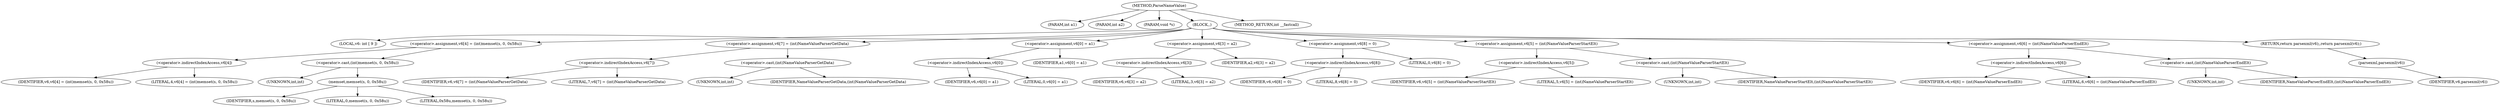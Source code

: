 digraph ParseNameValue {  
"1000102" [label = "(METHOD,ParseNameValue)" ]
"1000103" [label = "(PARAM,int a1)" ]
"1000104" [label = "(PARAM,int a2)" ]
"1000105" [label = "(PARAM,void *s)" ]
"1000106" [label = "(BLOCK,,)" ]
"1000107" [label = "(LOCAL,v6: int [ 9 ])" ]
"1000108" [label = "(<operator>.assignment,v6[4] = (int)memset(s, 0, 0x58u))" ]
"1000109" [label = "(<operator>.indirectIndexAccess,v6[4])" ]
"1000110" [label = "(IDENTIFIER,v6,v6[4] = (int)memset(s, 0, 0x58u))" ]
"1000111" [label = "(LITERAL,4,v6[4] = (int)memset(s, 0, 0x58u))" ]
"1000112" [label = "(<operator>.cast,(int)memset(s, 0, 0x58u))" ]
"1000113" [label = "(UNKNOWN,int,int)" ]
"1000114" [label = "(memset,memset(s, 0, 0x58u))" ]
"1000115" [label = "(IDENTIFIER,s,memset(s, 0, 0x58u))" ]
"1000116" [label = "(LITERAL,0,memset(s, 0, 0x58u))" ]
"1000117" [label = "(LITERAL,0x58u,memset(s, 0, 0x58u))" ]
"1000118" [label = "(<operator>.assignment,v6[7] = (int)NameValueParserGetData)" ]
"1000119" [label = "(<operator>.indirectIndexAccess,v6[7])" ]
"1000120" [label = "(IDENTIFIER,v6,v6[7] = (int)NameValueParserGetData)" ]
"1000121" [label = "(LITERAL,7,v6[7] = (int)NameValueParserGetData)" ]
"1000122" [label = "(<operator>.cast,(int)NameValueParserGetData)" ]
"1000123" [label = "(UNKNOWN,int,int)" ]
"1000124" [label = "(IDENTIFIER,NameValueParserGetData,(int)NameValueParserGetData)" ]
"1000125" [label = "(<operator>.assignment,v6[0] = a1)" ]
"1000126" [label = "(<operator>.indirectIndexAccess,v6[0])" ]
"1000127" [label = "(IDENTIFIER,v6,v6[0] = a1)" ]
"1000128" [label = "(LITERAL,0,v6[0] = a1)" ]
"1000129" [label = "(IDENTIFIER,a1,v6[0] = a1)" ]
"1000130" [label = "(<operator>.assignment,v6[3] = a2)" ]
"1000131" [label = "(<operator>.indirectIndexAccess,v6[3])" ]
"1000132" [label = "(IDENTIFIER,v6,v6[3] = a2)" ]
"1000133" [label = "(LITERAL,3,v6[3] = a2)" ]
"1000134" [label = "(IDENTIFIER,a2,v6[3] = a2)" ]
"1000135" [label = "(<operator>.assignment,v6[8] = 0)" ]
"1000136" [label = "(<operator>.indirectIndexAccess,v6[8])" ]
"1000137" [label = "(IDENTIFIER,v6,v6[8] = 0)" ]
"1000138" [label = "(LITERAL,8,v6[8] = 0)" ]
"1000139" [label = "(LITERAL,0,v6[8] = 0)" ]
"1000140" [label = "(<operator>.assignment,v6[5] = (int)NameValueParserStartElt)" ]
"1000141" [label = "(<operator>.indirectIndexAccess,v6[5])" ]
"1000142" [label = "(IDENTIFIER,v6,v6[5] = (int)NameValueParserStartElt)" ]
"1000143" [label = "(LITERAL,5,v6[5] = (int)NameValueParserStartElt)" ]
"1000144" [label = "(<operator>.cast,(int)NameValueParserStartElt)" ]
"1000145" [label = "(UNKNOWN,int,int)" ]
"1000146" [label = "(IDENTIFIER,NameValueParserStartElt,(int)NameValueParserStartElt)" ]
"1000147" [label = "(<operator>.assignment,v6[6] = (int)NameValueParserEndElt)" ]
"1000148" [label = "(<operator>.indirectIndexAccess,v6[6])" ]
"1000149" [label = "(IDENTIFIER,v6,v6[6] = (int)NameValueParserEndElt)" ]
"1000150" [label = "(LITERAL,6,v6[6] = (int)NameValueParserEndElt)" ]
"1000151" [label = "(<operator>.cast,(int)NameValueParserEndElt)" ]
"1000152" [label = "(UNKNOWN,int,int)" ]
"1000153" [label = "(IDENTIFIER,NameValueParserEndElt,(int)NameValueParserEndElt)" ]
"1000154" [label = "(RETURN,return parsexml(v6);,return parsexml(v6);)" ]
"1000155" [label = "(parsexml,parsexml(v6))" ]
"1000156" [label = "(IDENTIFIER,v6,parsexml(v6))" ]
"1000157" [label = "(METHOD_RETURN,int __fastcall)" ]
  "1000102" -> "1000103" 
  "1000102" -> "1000104" 
  "1000102" -> "1000105" 
  "1000102" -> "1000106" 
  "1000102" -> "1000157" 
  "1000106" -> "1000107" 
  "1000106" -> "1000108" 
  "1000106" -> "1000118" 
  "1000106" -> "1000125" 
  "1000106" -> "1000130" 
  "1000106" -> "1000135" 
  "1000106" -> "1000140" 
  "1000106" -> "1000147" 
  "1000106" -> "1000154" 
  "1000108" -> "1000109" 
  "1000108" -> "1000112" 
  "1000109" -> "1000110" 
  "1000109" -> "1000111" 
  "1000112" -> "1000113" 
  "1000112" -> "1000114" 
  "1000114" -> "1000115" 
  "1000114" -> "1000116" 
  "1000114" -> "1000117" 
  "1000118" -> "1000119" 
  "1000118" -> "1000122" 
  "1000119" -> "1000120" 
  "1000119" -> "1000121" 
  "1000122" -> "1000123" 
  "1000122" -> "1000124" 
  "1000125" -> "1000126" 
  "1000125" -> "1000129" 
  "1000126" -> "1000127" 
  "1000126" -> "1000128" 
  "1000130" -> "1000131" 
  "1000130" -> "1000134" 
  "1000131" -> "1000132" 
  "1000131" -> "1000133" 
  "1000135" -> "1000136" 
  "1000135" -> "1000139" 
  "1000136" -> "1000137" 
  "1000136" -> "1000138" 
  "1000140" -> "1000141" 
  "1000140" -> "1000144" 
  "1000141" -> "1000142" 
  "1000141" -> "1000143" 
  "1000144" -> "1000145" 
  "1000144" -> "1000146" 
  "1000147" -> "1000148" 
  "1000147" -> "1000151" 
  "1000148" -> "1000149" 
  "1000148" -> "1000150" 
  "1000151" -> "1000152" 
  "1000151" -> "1000153" 
  "1000154" -> "1000155" 
  "1000155" -> "1000156" 
}
